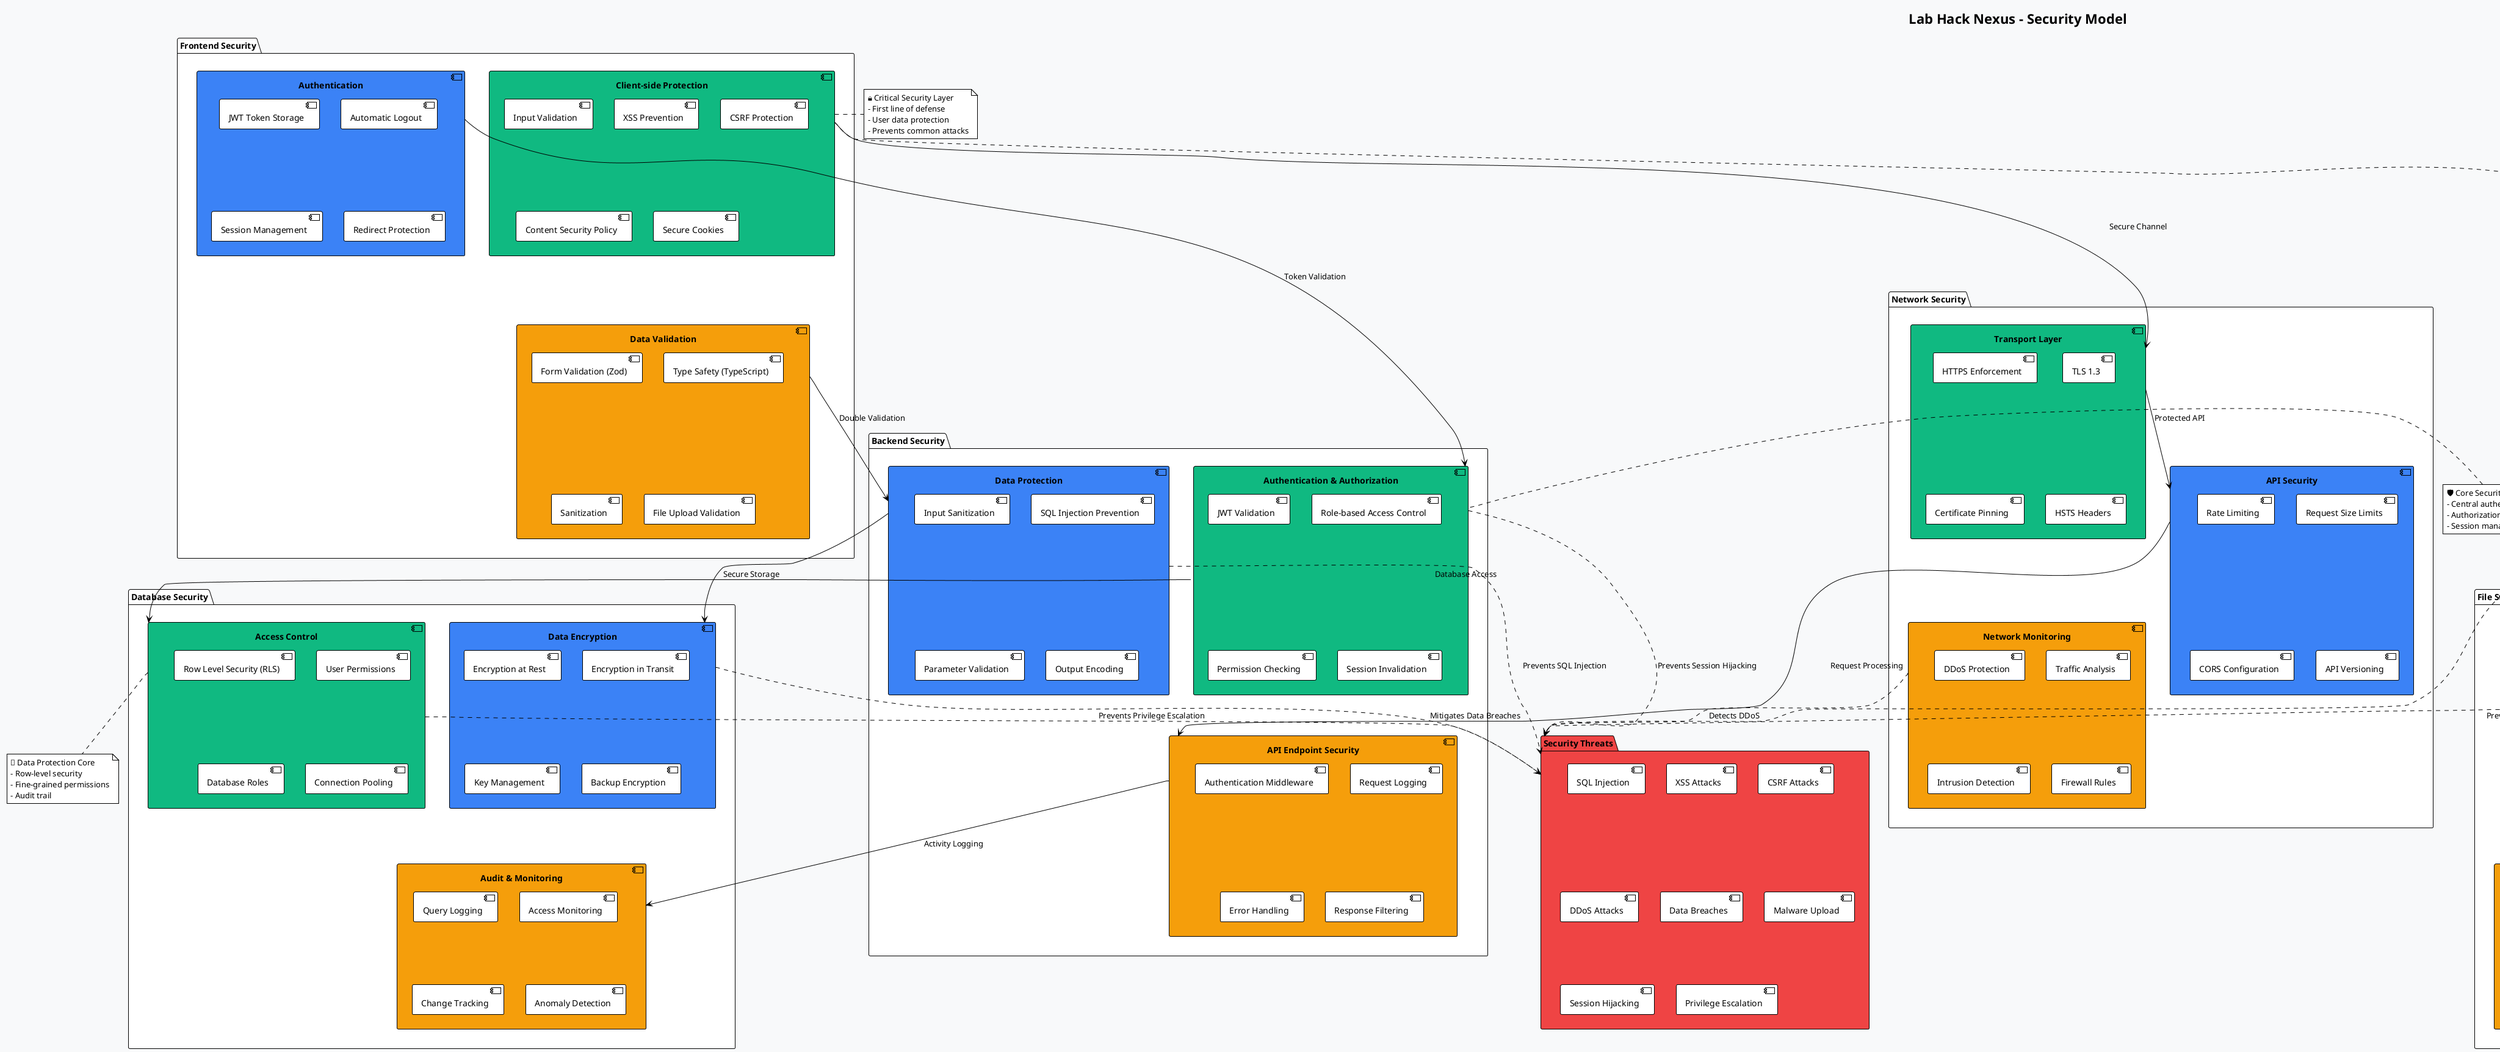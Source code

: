 @startuml Security_Model
!theme plain
skinparam backgroundColor #F8F9FA

title Lab Hack Nexus - Security Model

!define SECURE_COLOR #10B981
!define RISK_COLOR #EF4444
!define WARNING_COLOR #F59E0B
!define INFO_COLOR #3B82F6

package "Frontend Security" as frontend_security {
  
  component "Client-side Protection" as client_protection SECURE_COLOR {
    [Input Validation]
    [XSS Prevention]
    [CSRF Protection]
    [Content Security Policy]
    [Secure Cookies]
  }
  
  component "Authentication" as frontend_auth INFO_COLOR {
    [JWT Token Storage]
    [Automatic Logout]
    [Session Management]
    [Redirect Protection]
  }
  
  component "Data Validation" as frontend_validation WARNING_COLOR {
    [Form Validation (Zod)]
    [Type Safety (TypeScript)]
    [Sanitization]
    [File Upload Validation]
  }
}

package "Network Security" as network_security {
  
  component "Transport Layer" as transport_security SECURE_COLOR {
    [HTTPS Enforcement]
    [TLS 1.3]
    [Certificate Pinning]
    [HSTS Headers]
  }
  
  component "API Security" as api_security INFO_COLOR {
    [Rate Limiting]
    [Request Size Limits]
    [CORS Configuration]
    [API Versioning]
  }
  
  component "Network Monitoring" as network_monitoring WARNING_COLOR {
    [DDoS Protection]
    [Traffic Analysis]
    [Intrusion Detection]
    [Firewall Rules]
  }
}

package "Backend Security" as backend_security {
  
  component "Authentication & Authorization" as backend_auth SECURE_COLOR {
    [JWT Validation]
    [Role-based Access Control]
    [Permission Checking]
    [Session Invalidation]
  }
  
  component "Data Protection" as data_protection INFO_COLOR {
    [Input Sanitization]
    [SQL Injection Prevention]
    [Parameter Validation]
    [Output Encoding]
  }
  
  component "API Endpoint Security" as endpoint_security WARNING_COLOR {
    [Authentication Middleware]
    [Request Logging]
    [Error Handling]
    [Response Filtering]
  }
}

package "Database Security" as database_security {
  
  component "Access Control" as db_access_control SECURE_COLOR {
    [Row Level Security (RLS)]
    [User Permissions]
    [Database Roles]
    [Connection Pooling]
  }
  
  component "Data Encryption" as data_encryption INFO_COLOR {
    [Encryption at Rest]
    [Encryption in Transit]
    [Key Management]
    [Backup Encryption]
  }
  
  component "Audit & Monitoring" as db_monitoring WARNING_COLOR {
    [Query Logging]
    [Access Monitoring]
    [Change Tracking]
    [Anomaly Detection]
  }
}

package "File Storage Security" as storage_security {
  
  component "Upload Security" as upload_security SECURE_COLOR {
    [File Type Validation]
    [Size Limitations]
    [Virus Scanning]
    [Content Inspection]
  }
  
  component "Access Control" as storage_access INFO_COLOR {
    [Bucket Policies]
    [Signed URLs]
    [Time-based Access]
    [User-based Permissions]
  }
  
  component "Content Delivery" as content_delivery WARNING_COLOR {
    [CDN Security]
    [Cache Validation]
    [Content Filtering]
    [Geographic Restrictions]
  }
}

package "Infrastructure Security" as infra_security {
  
  component "Container Security" as container_security SECURE_COLOR {
    [Image Scanning]
    [Runtime Protection]
    [Resource Limits]
    [Network Isolation]
  }
  
  component "Server Security" as server_security INFO_COLOR {
    [OS Hardening]
    [Security Updates]
    [Service Configuration]
    [Port Management]
  }
  
  component "Monitoring & Logging" as infra_monitoring WARNING_COLOR {
    [Security Event Logging]
    [Real-time Alerts]
    [Compliance Monitoring]
    [Incident Response]
  }
}

package "Compliance & Privacy" as compliance {
  
  component "Data Privacy" as data_privacy SECURE_COLOR {
    [GDPR Compliance]
    [Data Minimization]
    [Right to Deletion]
    [Privacy Policies]
  }
  
  component "Security Policies" as security_policies INFO_COLOR {
    [Password Policies]
    [Access Policies]
    [Retention Policies]
    [Incident Procedures]
  }
  
  component "Regular Audits" as security_audits WARNING_COLOR {
    [Security Assessments]
    [Penetration Testing]
    [Code Reviews]
    [Vulnerability Scanning]
  }
}

' Security Flow Connections
client_protection --> transport_security : "Secure Channel"
frontend_auth --> backend_auth : "Token Validation"
frontend_validation --> data_protection : "Double Validation"

transport_security --> api_security : "Protected API"
api_security --> endpoint_security : "Request Processing"

backend_auth --> db_access_control : "Database Access"
data_protection --> data_encryption : "Secure Storage"
endpoint_security --> db_monitoring : "Activity Logging"

upload_security --> storage_access : "Controlled Upload"
storage_access --> content_delivery : "Secure Distribution"

container_security --> server_security : "Host Protection"
server_security --> infra_monitoring : "System Monitoring"

data_privacy --> security_policies : "Policy Enforcement"
security_policies --> security_audits : "Compliance Verification"

' Risk Indicators
note right of client_protection
  🔒 Critical Security Layer
  - First line of defense
  - User data protection
  - Prevents common attacks
end note

note left of backend_auth
  🛡️ Core Security Component
  - Central authentication
  - Authorization control
  - Session management
end note

note bottom of db_access_control
  🔐 Data Protection Core
  - Row-level security
  - Fine-grained permissions
  - Audit trail
end note

note top of upload_security
  ⚠️ High Risk Area
  - File upload vectors
  - Malware potential
  - Content validation needed
end note

' Security Threats
package "Security Threats" as threats RISK_COLOR {
  [SQL Injection]
  [XSS Attacks]
  [CSRF Attacks]
  [DDoS Attacks]
  [Data Breaches]
  [Malware Upload]
  [Session Hijacking]
  [Privilege Escalation]
}

' Threat Mitigation
data_protection ..> threats : "Prevents SQL Injection"
client_protection ..> threats : "Prevents XSS & CSRF"
network_monitoring ..> threats : "Detects DDoS"
data_encryption ..> threats : "Mitigates Data Breaches"
upload_security ..> threats : "Prevents Malware"
backend_auth ..> threats : "Prevents Session Hijacking"
db_access_control ..> threats : "Prevents Privilege Escalation"

@enduml
